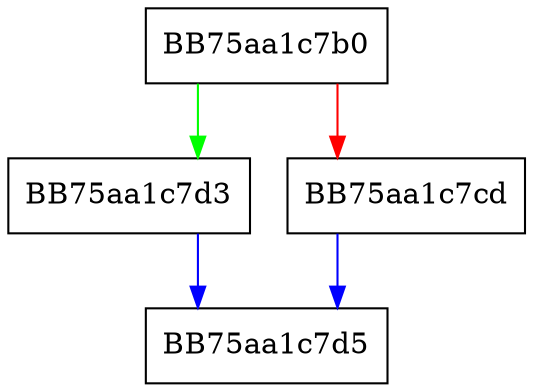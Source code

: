 digraph _Get_deleter {
  node [shape="box"];
  graph [splines=ortho];
  BB75aa1c7b0 -> BB75aa1c7d3 [color="green"];
  BB75aa1c7b0 -> BB75aa1c7cd [color="red"];
  BB75aa1c7cd -> BB75aa1c7d5 [color="blue"];
  BB75aa1c7d3 -> BB75aa1c7d5 [color="blue"];
}